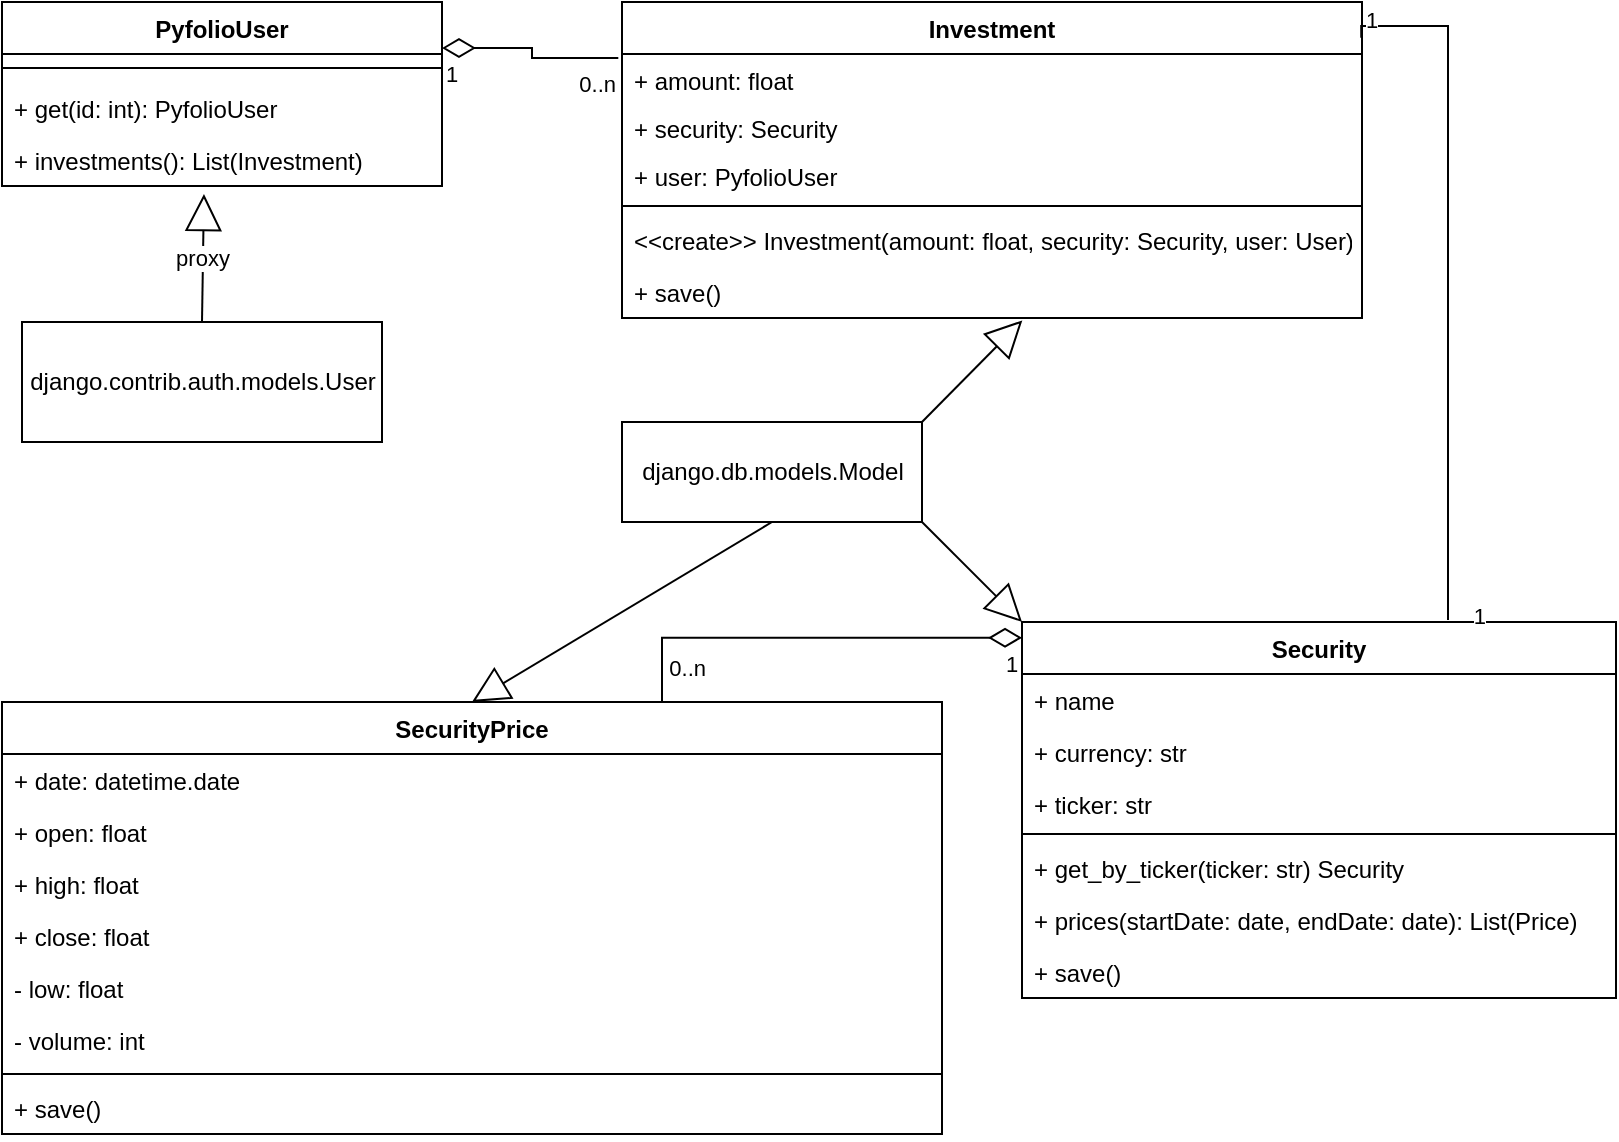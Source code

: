 <mxfile version="20.8.5" type="device"><diagram id="C5RBs43oDa-KdzZeNtuy" name="Page-1"><mxGraphModel dx="1818" dy="959" grid="1" gridSize="10" guides="1" tooltips="1" connect="1" arrows="1" fold="1" page="1" pageScale="1" pageWidth="827" pageHeight="1169" math="0" shadow="0"><root><mxCell id="WIyWlLk6GJQsqaUBKTNV-0"/><mxCell id="WIyWlLk6GJQsqaUBKTNV-1" parent="WIyWlLk6GJQsqaUBKTNV-0"/><mxCell id="Twd-HnfBZcnnV425pWjo-0" value="Security" style="swimlane;fontStyle=1;align=center;verticalAlign=top;childLayout=stackLayout;horizontal=1;startSize=26;horizontalStack=0;resizeParent=1;resizeParentMax=0;resizeLast=0;collapsible=1;marginBottom=0;" parent="WIyWlLk6GJQsqaUBKTNV-1" vertex="1"><mxGeometry x="530" y="380" width="297" height="188" as="geometry"/></mxCell><mxCell id="Twd-HnfBZcnnV425pWjo-28" value="+ name" style="text;strokeColor=none;fillColor=none;align=left;verticalAlign=top;spacingLeft=4;spacingRight=4;overflow=hidden;rotatable=0;points=[[0,0.5],[1,0.5]];portConstraint=eastwest;" parent="Twd-HnfBZcnnV425pWjo-0" vertex="1"><mxGeometry y="26" width="297" height="26" as="geometry"/></mxCell><mxCell id="Twd-HnfBZcnnV425pWjo-29" value="+ currency: str" style="text;strokeColor=none;fillColor=none;align=left;verticalAlign=top;spacingLeft=4;spacingRight=4;overflow=hidden;rotatable=0;points=[[0,0.5],[1,0.5]];portConstraint=eastwest;" parent="Twd-HnfBZcnnV425pWjo-0" vertex="1"><mxGeometry y="52" width="297" height="26" as="geometry"/></mxCell><mxCell id="Twd-HnfBZcnnV425pWjo-14" value="+ ticker: str" style="text;strokeColor=none;fillColor=none;align=left;verticalAlign=top;spacingLeft=4;spacingRight=4;overflow=hidden;rotatable=0;points=[[0,0.5],[1,0.5]];portConstraint=eastwest;" parent="Twd-HnfBZcnnV425pWjo-0" vertex="1"><mxGeometry y="78" width="297" height="24" as="geometry"/></mxCell><mxCell id="Twd-HnfBZcnnV425pWjo-2" value="" style="line;strokeWidth=1;fillColor=none;align=left;verticalAlign=middle;spacingTop=-1;spacingLeft=3;spacingRight=3;rotatable=0;labelPosition=right;points=[];portConstraint=eastwest;strokeColor=inherit;" parent="Twd-HnfBZcnnV425pWjo-0" vertex="1"><mxGeometry y="102" width="297" height="8" as="geometry"/></mxCell><mxCell id="Twd-HnfBZcnnV425pWjo-3" value="+ get_by_ticker(ticker: str) Security" style="text;strokeColor=none;fillColor=none;align=left;verticalAlign=top;spacingLeft=4;spacingRight=4;overflow=hidden;rotatable=0;points=[[0,0.5],[1,0.5]];portConstraint=eastwest;" parent="Twd-HnfBZcnnV425pWjo-0" vertex="1"><mxGeometry y="110" width="297" height="26" as="geometry"/></mxCell><mxCell id="Twd-HnfBZcnnV425pWjo-38" value="+ prices(startDate: date, endDate: date): List(Price)" style="text;strokeColor=none;fillColor=none;align=left;verticalAlign=top;spacingLeft=4;spacingRight=4;overflow=hidden;rotatable=0;points=[[0,0.5],[1,0.5]];portConstraint=eastwest;" parent="Twd-HnfBZcnnV425pWjo-0" vertex="1"><mxGeometry y="136" width="297" height="26" as="geometry"/></mxCell><mxCell id="Twd-HnfBZcnnV425pWjo-42" value="+ save()" style="text;strokeColor=none;fillColor=none;align=left;verticalAlign=top;spacingLeft=4;spacingRight=4;overflow=hidden;rotatable=0;points=[[0,0.5],[1,0.5]];portConstraint=eastwest;" parent="Twd-HnfBZcnnV425pWjo-0" vertex="1"><mxGeometry y="162" width="297" height="26" as="geometry"/></mxCell><mxCell id="Twd-HnfBZcnnV425pWjo-4" value="SecurityPrice" style="swimlane;fontStyle=1;align=center;verticalAlign=top;childLayout=stackLayout;horizontal=1;startSize=26;horizontalStack=0;resizeParent=1;resizeParentMax=0;resizeLast=0;collapsible=1;marginBottom=0;" parent="WIyWlLk6GJQsqaUBKTNV-1" vertex="1"><mxGeometry x="20" y="420" width="470" height="216" as="geometry"/></mxCell><mxCell id="Twd-HnfBZcnnV425pWjo-5" value="+ date: datetime.date" style="text;strokeColor=none;fillColor=none;align=left;verticalAlign=top;spacingLeft=4;spacingRight=4;overflow=hidden;rotatable=0;points=[[0,0.5],[1,0.5]];portConstraint=eastwest;" parent="Twd-HnfBZcnnV425pWjo-4" vertex="1"><mxGeometry y="26" width="470" height="26" as="geometry"/></mxCell><mxCell id="Twd-HnfBZcnnV425pWjo-36" value="+ open: float" style="text;strokeColor=none;fillColor=none;align=left;verticalAlign=top;spacingLeft=4;spacingRight=4;overflow=hidden;rotatable=0;points=[[0,0.5],[1,0.5]];portConstraint=eastwest;" parent="Twd-HnfBZcnnV425pWjo-4" vertex="1"><mxGeometry y="52" width="470" height="26" as="geometry"/></mxCell><mxCell id="Twd-HnfBZcnnV425pWjo-35" value="+ high: float" style="text;strokeColor=none;fillColor=none;align=left;verticalAlign=top;spacingLeft=4;spacingRight=4;overflow=hidden;rotatable=0;points=[[0,0.5],[1,0.5]];portConstraint=eastwest;" parent="Twd-HnfBZcnnV425pWjo-4" vertex="1"><mxGeometry y="78" width="470" height="26" as="geometry"/></mxCell><mxCell id="Twd-HnfBZcnnV425pWjo-34" value="+ close: float" style="text;strokeColor=none;fillColor=none;align=left;verticalAlign=top;spacingLeft=4;spacingRight=4;overflow=hidden;rotatable=0;points=[[0,0.5],[1,0.5]];portConstraint=eastwest;" parent="Twd-HnfBZcnnV425pWjo-4" vertex="1"><mxGeometry y="104" width="470" height="26" as="geometry"/></mxCell><mxCell id="Twd-HnfBZcnnV425pWjo-33" value="- low: float" style="text;strokeColor=none;fillColor=none;align=left;verticalAlign=top;spacingLeft=4;spacingRight=4;overflow=hidden;rotatable=0;points=[[0,0.5],[1,0.5]];portConstraint=eastwest;" parent="Twd-HnfBZcnnV425pWjo-4" vertex="1"><mxGeometry y="130" width="470" height="26" as="geometry"/></mxCell><mxCell id="Twd-HnfBZcnnV425pWjo-32" value="- volume: int" style="text;strokeColor=none;fillColor=none;align=left;verticalAlign=top;spacingLeft=4;spacingRight=4;overflow=hidden;rotatable=0;points=[[0,0.5],[1,0.5]];portConstraint=eastwest;" parent="Twd-HnfBZcnnV425pWjo-4" vertex="1"><mxGeometry y="156" width="470" height="26" as="geometry"/></mxCell><mxCell id="Twd-HnfBZcnnV425pWjo-6" value="" style="line;strokeWidth=1;fillColor=none;align=left;verticalAlign=middle;spacingTop=-1;spacingLeft=3;spacingRight=3;rotatable=0;labelPosition=right;points=[];portConstraint=eastwest;strokeColor=inherit;" parent="Twd-HnfBZcnnV425pWjo-4" vertex="1"><mxGeometry y="182" width="470" height="8" as="geometry"/></mxCell><mxCell id="Twd-HnfBZcnnV425pWjo-43" value="+ save()" style="text;strokeColor=none;fillColor=none;align=left;verticalAlign=top;spacingLeft=4;spacingRight=4;overflow=hidden;rotatable=0;points=[[0,0.5],[1,0.5]];portConstraint=eastwest;" parent="Twd-HnfBZcnnV425pWjo-4" vertex="1"><mxGeometry y="190" width="470" height="26" as="geometry"/></mxCell><mxCell id="Twd-HnfBZcnnV425pWjo-8" value="PyfolioUser" style="swimlane;fontStyle=1;align=center;verticalAlign=top;childLayout=stackLayout;horizontal=1;startSize=26;horizontalStack=0;resizeParent=1;resizeParentMax=0;resizeLast=0;collapsible=1;marginBottom=0;" parent="WIyWlLk6GJQsqaUBKTNV-1" vertex="1"><mxGeometry x="20" y="70" width="220" height="92" as="geometry"/></mxCell><mxCell id="Twd-HnfBZcnnV425pWjo-10" value="" style="line;strokeWidth=1;fillColor=none;align=left;verticalAlign=middle;spacingTop=-1;spacingLeft=3;spacingRight=3;rotatable=0;labelPosition=right;points=[];portConstraint=eastwest;strokeColor=inherit;" parent="Twd-HnfBZcnnV425pWjo-8" vertex="1"><mxGeometry y="26" width="220" height="14" as="geometry"/></mxCell><mxCell id="Twd-HnfBZcnnV425pWjo-53" value="+ get(id: int): PyfolioUser" style="text;strokeColor=none;fillColor=none;align=left;verticalAlign=top;spacingLeft=4;spacingRight=4;overflow=hidden;rotatable=0;points=[[0,0.5],[1,0.5]];portConstraint=eastwest;" parent="Twd-HnfBZcnnV425pWjo-8" vertex="1"><mxGeometry y="40" width="220" height="26" as="geometry"/></mxCell><mxCell id="Twd-HnfBZcnnV425pWjo-37" value="+ investments(): List(Investment)" style="text;strokeColor=none;fillColor=none;align=left;verticalAlign=top;spacingLeft=4;spacingRight=4;overflow=hidden;rotatable=0;points=[[0,0.5],[1,0.5]];portConstraint=eastwest;" parent="Twd-HnfBZcnnV425pWjo-8" vertex="1"><mxGeometry y="66" width="220" height="26" as="geometry"/></mxCell><mxCell id="Twd-HnfBZcnnV425pWjo-13" value="Investment" style="swimlane;fontStyle=1;align=center;verticalAlign=top;childLayout=stackLayout;horizontal=1;startSize=26;horizontalStack=0;resizeParent=1;resizeParentMax=0;resizeLast=0;collapsible=1;marginBottom=0;" parent="WIyWlLk6GJQsqaUBKTNV-1" vertex="1"><mxGeometry x="330" y="70" width="370" height="158" as="geometry"/></mxCell><mxCell id="Twd-HnfBZcnnV425pWjo-30" value="+ amount: float" style="text;strokeColor=none;fillColor=none;align=left;verticalAlign=top;spacingLeft=4;spacingRight=4;overflow=hidden;rotatable=0;points=[[0,0.5],[1,0.5]];portConstraint=eastwest;" parent="Twd-HnfBZcnnV425pWjo-13" vertex="1"><mxGeometry y="26" width="370" height="24" as="geometry"/></mxCell><mxCell id="Twd-HnfBZcnnV425pWjo-58" value="+ security: Security" style="text;strokeColor=none;fillColor=none;align=left;verticalAlign=top;spacingLeft=4;spacingRight=4;overflow=hidden;rotatable=0;points=[[0,0.5],[1,0.5]];portConstraint=eastwest;" parent="Twd-HnfBZcnnV425pWjo-13" vertex="1"><mxGeometry y="50" width="370" height="24" as="geometry"/></mxCell><mxCell id="Twd-HnfBZcnnV425pWjo-57" value="+ user: PyfolioUser" style="text;strokeColor=none;fillColor=none;align=left;verticalAlign=top;spacingLeft=4;spacingRight=4;overflow=hidden;rotatable=0;points=[[0,0.5],[1,0.5]];portConstraint=eastwest;" parent="Twd-HnfBZcnnV425pWjo-13" vertex="1"><mxGeometry y="74" width="370" height="24" as="geometry"/></mxCell><mxCell id="Twd-HnfBZcnnV425pWjo-15" value="" style="line;strokeWidth=1;fillColor=none;align=left;verticalAlign=middle;spacingTop=-1;spacingLeft=3;spacingRight=3;rotatable=0;labelPosition=right;points=[];portConstraint=eastwest;strokeColor=inherit;" parent="Twd-HnfBZcnnV425pWjo-13" vertex="1"><mxGeometry y="98" width="370" height="8" as="geometry"/></mxCell><mxCell id="Twd-HnfBZcnnV425pWjo-39" value="&lt;&lt;create&gt;&gt; Investment(amount: float, security: Security, user: User)" style="text;strokeColor=none;fillColor=none;align=left;verticalAlign=top;spacingLeft=4;spacingRight=4;overflow=hidden;rotatable=0;points=[[0,0.5],[1,0.5]];portConstraint=eastwest;" parent="Twd-HnfBZcnnV425pWjo-13" vertex="1"><mxGeometry y="106" width="370" height="26" as="geometry"/></mxCell><mxCell id="Twd-HnfBZcnnV425pWjo-40" value="+ save()" style="text;strokeColor=none;fillColor=none;align=left;verticalAlign=top;spacingLeft=4;spacingRight=4;overflow=hidden;rotatable=0;points=[[0,0.5],[1,0.5]];portConstraint=eastwest;" parent="Twd-HnfBZcnnV425pWjo-13" vertex="1"><mxGeometry y="132" width="370" height="26" as="geometry"/></mxCell><mxCell id="Twd-HnfBZcnnV425pWjo-19" value="" style="endArrow=none;html=1;endSize=12;startArrow=diamondThin;startSize=14;startFill=0;edgeStyle=orthogonalEdgeStyle;rounded=0;endFill=0;exitX=1;exitY=0.25;exitDx=0;exitDy=0;entryX=-0.005;entryY=0.177;entryDx=0;entryDy=0;entryPerimeter=0;" parent="WIyWlLk6GJQsqaUBKTNV-1" source="Twd-HnfBZcnnV425pWjo-8" target="Twd-HnfBZcnnV425pWjo-13" edge="1"><mxGeometry relative="1" as="geometry"><mxPoint x="250" y="49" as="sourcePoint"/><mxPoint x="540" y="40" as="targetPoint"/></mxGeometry></mxCell><mxCell id="Twd-HnfBZcnnV425pWjo-20" value="1" style="edgeLabel;resizable=0;html=1;align=left;verticalAlign=top;" parent="Twd-HnfBZcnnV425pWjo-19" connectable="0" vertex="1"><mxGeometry x="-1" relative="1" as="geometry"/></mxCell><mxCell id="Twd-HnfBZcnnV425pWjo-21" value="0..n" style="edgeLabel;resizable=0;html=1;align=right;verticalAlign=top;" parent="Twd-HnfBZcnnV425pWjo-19" connectable="0" vertex="1"><mxGeometry x="1" relative="1" as="geometry"/></mxCell><mxCell id="Twd-HnfBZcnnV425pWjo-22" value="" style="endArrow=none;html=1;edgeStyle=orthogonalEdgeStyle;rounded=0;exitX=0.999;exitY=0.113;exitDx=0;exitDy=0;exitPerimeter=0;" parent="WIyWlLk6GJQsqaUBKTNV-1" source="Twd-HnfBZcnnV425pWjo-13" edge="1"><mxGeometry relative="1" as="geometry"><mxPoint x="750" y="90" as="sourcePoint"/><mxPoint x="743" y="379" as="targetPoint"/><Array as="points"><mxPoint x="700" y="82"/><mxPoint x="743" y="82"/></Array></mxGeometry></mxCell><mxCell id="Twd-HnfBZcnnV425pWjo-23" value="1" style="edgeLabel;resizable=0;html=1;align=left;verticalAlign=bottom;" parent="Twd-HnfBZcnnV425pWjo-22" connectable="0" vertex="1"><mxGeometry x="-1" relative="1" as="geometry"/></mxCell><mxCell id="Twd-HnfBZcnnV425pWjo-24" value="1" style="edgeLabel;resizable=0;html=1;align=right;verticalAlign=bottom;" parent="Twd-HnfBZcnnV425pWjo-22" connectable="0" vertex="1"><mxGeometry x="1" relative="1" as="geometry"><mxPoint x="19" y="6" as="offset"/></mxGeometry></mxCell><mxCell id="Twd-HnfBZcnnV425pWjo-25" value="" style="endArrow=none;html=1;endSize=12;startArrow=diamondThin;startSize=14;startFill=0;edgeStyle=orthogonalEdgeStyle;rounded=0;endFill=0;exitX=0;exitY=0.042;exitDx=0;exitDy=0;exitPerimeter=0;" parent="WIyWlLk6GJQsqaUBKTNV-1" source="Twd-HnfBZcnnV425pWjo-0" edge="1"><mxGeometry relative="1" as="geometry"><mxPoint x="390" y="290" as="sourcePoint"/><mxPoint x="350" y="420" as="targetPoint"/><Array as="points"><mxPoint x="350" y="388"/></Array></mxGeometry></mxCell><mxCell id="Twd-HnfBZcnnV425pWjo-26" value="1" style="edgeLabel;resizable=0;html=1;align=left;verticalAlign=top;" parent="Twd-HnfBZcnnV425pWjo-25" connectable="0" vertex="1"><mxGeometry x="-1" relative="1" as="geometry"><mxPoint x="-10" as="offset"/></mxGeometry></mxCell><mxCell id="Twd-HnfBZcnnV425pWjo-27" value="0..n" style="edgeLabel;resizable=0;html=1;align=right;verticalAlign=top;" parent="Twd-HnfBZcnnV425pWjo-25" connectable="0" vertex="1"><mxGeometry x="1" relative="1" as="geometry"><mxPoint x="22" y="-30" as="offset"/></mxGeometry></mxCell><mxCell id="Twd-HnfBZcnnV425pWjo-46" value="django.db.models.Model" style="html=1;" parent="WIyWlLk6GJQsqaUBKTNV-1" vertex="1"><mxGeometry x="330" y="280" width="150" height="50" as="geometry"/></mxCell><mxCell id="Twd-HnfBZcnnV425pWjo-48" value="" style="endArrow=block;endSize=16;endFill=0;html=1;rounded=0;entryX=0.541;entryY=1.046;entryDx=0;entryDy=0;entryPerimeter=0;exitX=1;exitY=0;exitDx=0;exitDy=0;" parent="WIyWlLk6GJQsqaUBKTNV-1" source="Twd-HnfBZcnnV425pWjo-46" target="Twd-HnfBZcnnV425pWjo-40" edge="1"><mxGeometry width="160" relative="1" as="geometry"><mxPoint x="247.5" y="280" as="sourcePoint"/><mxPoint x="128.7" y="148.392" as="targetPoint"/></mxGeometry></mxCell><mxCell id="Twd-HnfBZcnnV425pWjo-49" value="" style="endArrow=block;endSize=16;endFill=0;html=1;rounded=0;entryX=0.5;entryY=0;entryDx=0;entryDy=0;exitX=0.5;exitY=1;exitDx=0;exitDy=0;" parent="WIyWlLk6GJQsqaUBKTNV-1" source="Twd-HnfBZcnnV425pWjo-46" target="Twd-HnfBZcnnV425pWjo-4" edge="1"><mxGeometry width="160" relative="1" as="geometry"><mxPoint x="257.5" y="290" as="sourcePoint"/><mxPoint x="138.7" y="158.392" as="targetPoint"/></mxGeometry></mxCell><mxCell id="Twd-HnfBZcnnV425pWjo-50" value="" style="endArrow=block;endSize=16;endFill=0;html=1;rounded=0;entryX=0;entryY=0;entryDx=0;entryDy=0;exitX=1;exitY=1;exitDx=0;exitDy=0;" parent="WIyWlLk6GJQsqaUBKTNV-1" source="Twd-HnfBZcnnV425pWjo-46" target="Twd-HnfBZcnnV425pWjo-0" edge="1"><mxGeometry width="160" relative="1" as="geometry"><mxPoint x="267.5" y="300" as="sourcePoint"/><mxPoint x="148.7" y="168.392" as="targetPoint"/></mxGeometry></mxCell><mxCell id="Twd-HnfBZcnnV425pWjo-51" value="django.contrib.auth.models.User" style="html=1;" parent="WIyWlLk6GJQsqaUBKTNV-1" vertex="1"><mxGeometry x="30" y="230" width="180" height="60" as="geometry"/></mxCell><mxCell id="Twd-HnfBZcnnV425pWjo-52" value="proxy" style="endArrow=block;endSize=16;endFill=0;html=1;rounded=0;entryX=0.459;entryY=1.154;entryDx=0;entryDy=0;entryPerimeter=0;exitX=0.5;exitY=0;exitDx=0;exitDy=0;" parent="WIyWlLk6GJQsqaUBKTNV-1" source="Twd-HnfBZcnnV425pWjo-51" target="Twd-HnfBZcnnV425pWjo-37" edge="1"><mxGeometry width="160" relative="1" as="geometry"><mxPoint x="490" y="290" as="sourcePoint"/><mxPoint x="540.17" y="217.196" as="targetPoint"/></mxGeometry></mxCell></root></mxGraphModel></diagram></mxfile>